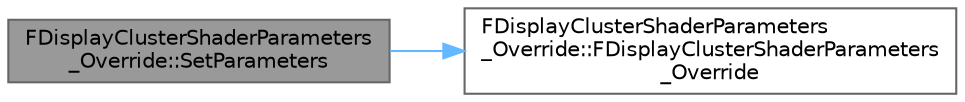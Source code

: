 digraph "FDisplayClusterShaderParameters_Override::SetParameters"
{
 // INTERACTIVE_SVG=YES
 // LATEX_PDF_SIZE
  bgcolor="transparent";
  edge [fontname=Helvetica,fontsize=10,labelfontname=Helvetica,labelfontsize=10];
  node [fontname=Helvetica,fontsize=10,shape=box,height=0.2,width=0.4];
  rankdir="LR";
  Node1 [id="Node000001",label="FDisplayClusterShaderParameters\l_Override::SetParameters",height=0.2,width=0.4,color="gray40", fillcolor="grey60", style="filled", fontcolor="black",tooltip=" "];
  Node1 -> Node2 [id="edge1_Node000001_Node000002",color="steelblue1",style="solid",tooltip=" "];
  Node2 [id="Node000002",label="FDisplayClusterShaderParameters\l_Override::FDisplayClusterShaderParameters\l_Override",height=0.2,width=0.4,color="grey40", fillcolor="white", style="filled",URL="$d4/d00/classFDisplayClusterShaderParameters__Override.html#a2c40b555d40fe7ea63f8b08a4e08ec0a",tooltip=" "];
}
